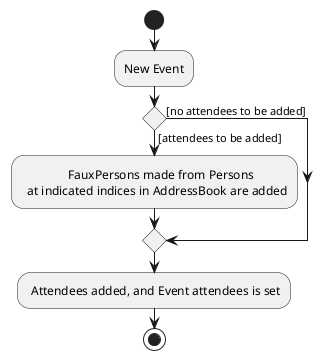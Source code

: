 @startuml
start
:New Event;

'Since the beta syntax does not support placing the condition outside the
'diamond we place it as the true branch instead.

if () then ([attendees to be added])
    :               FauxPersons made from Persons
      at indicated indices in AddressBook are added;
else ([no attendees to be added])
endif
    : Attendees added, and Event attendees is set;
    stop
@enduml
